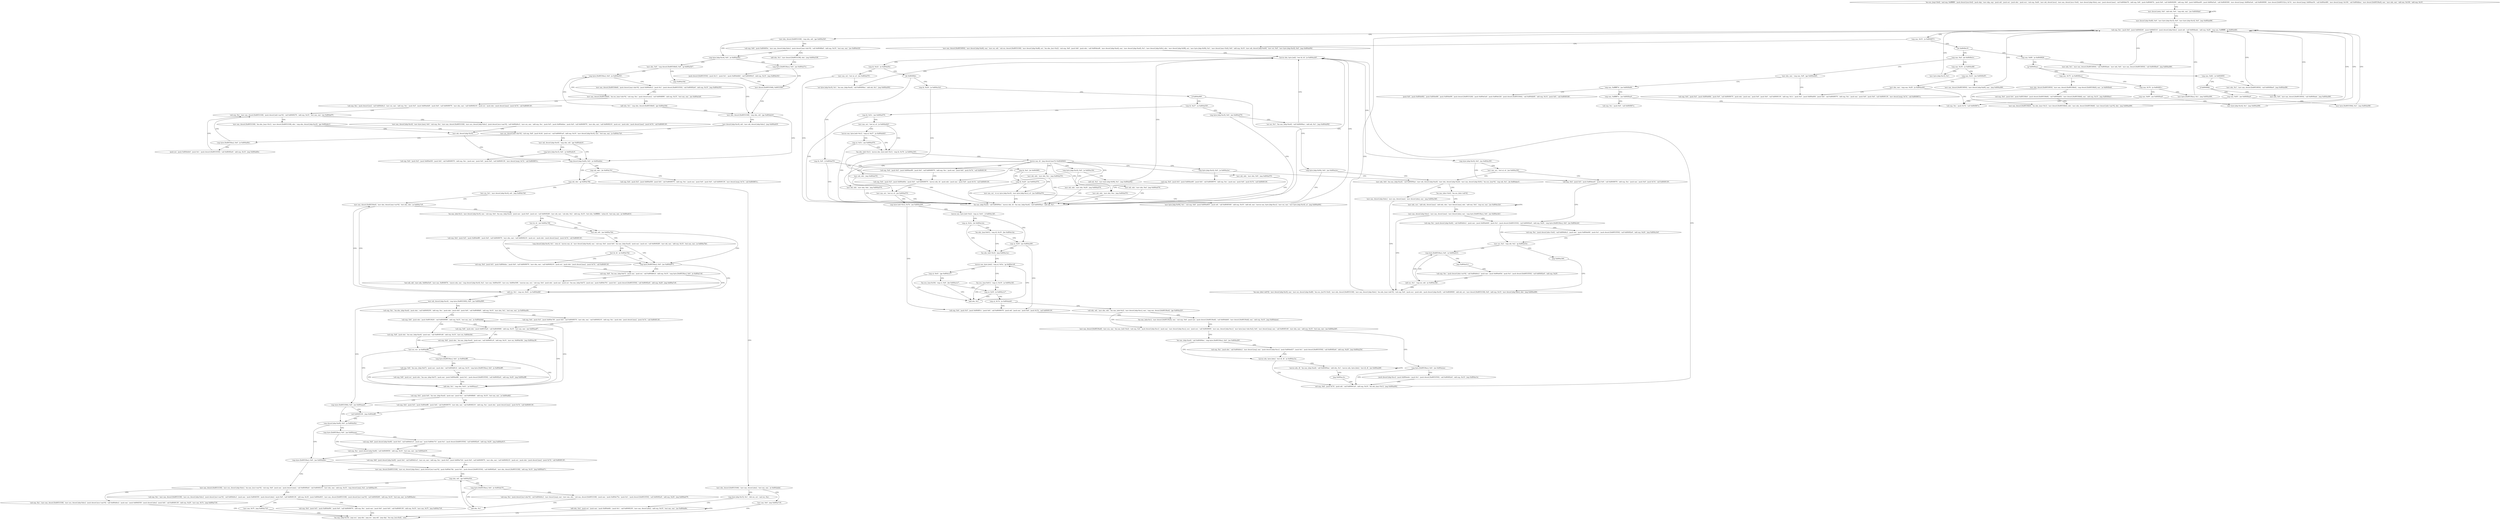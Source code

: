 digraph "func" {
"134520168" [label = "'lea ecx, [esp+0x4]', 'and esp, 0xfffffff0', 'push dword [ecx-0x4]', 'push ebp', 'mov ebp, esp', 'push edi', 'push esi', 'push ebx', 'push ecx', 'sub esp, 0xd4', 'mov edi, dword [ecx]', 'mov eax, dword [ecx+0x4]', 'mov dword [ebp-0xbc], eax', 'push dword [eax]', 'call 0x804bb76', 'add esp, 0x8', 'push 0x804f47b', 'push 0x6', 'call 0x8049290', 'add esp, 0x8', 'push 0x804ee00', 'push 0x804e5a4', 'call 0x8049300', 'mov dword [esp], 0x804e5a4', 'call 0x8049090', 'mov dword [0x805332c], 0x7d', 'mov dword [esp], 0x804ae54', 'call 0x804e480', 'mov dword [esp], 0x104', 'call 0x804dbac', 'mov dword [0x80536a0], eax', 'mov edx, eax', 'add eax, 0x104', 'add esp, 0x10', " ]
"134520303" [label = "'mov dword [edx], 0x0', 'add edx, 0x4', 'cmp edx, eax', 'jne 0x8049def', " ]
"134520316" [label = "'mov dword [ebp-0xd0], 0x0', 'mov byte [ebp-0xc5], 0x0', 'mov byte [ebp-0xc4], 0x0', 'jmp 0x804a496', " ]
"134522006" [label = "'sub esp, 0xc', 'push 0x0', 'push 0x804f240', 'push 0x804f310', 'push dword [ebp-0xbc]', 'push edi', 'call 0x804bade', 'add esp, 0x20', 'cmp eax, 0xffffffff', 'je 0x804a4fd', " ]
"134522109" [label = "'mov ebx, dword [0x8053338]', 'cmp ebx, edi', 'jge 0x804a52f', " ]
"134522041" [label = "'cmp eax, 0x53', 'je 0x8049f73', " ]
"134522159" [label = "'cmp byte [ebp-0xc4], 0x0', 'je 0x804a56a', " ]
"134522119" [label = "'sub esp, 0x8', 'push 0x804f45e', 'mov eax, dword [ebp-0xbc]', 'push dword [eax+ebx*4]', 'call 0x8048fa0', 'add esp, 0x10', 'test eax, eax', 'jne 0x804a52f', " ]
"134520691" [label = "'mov eax, dword [0x8053850]', 'mov dword [ebp-0xd4], eax', 'mov esi, edi', 'sub esi, dword [0x8053338]', 'mov dword [ebp-0xd8], esi', 'lea ebx, [esi+0x2]', 'sub esp, 0x8', 'push 0x8', 'push ebx', 'call 0x804dcd6', 'mov dword [ebp-0xa4], eax', 'mov dword [ebp-0xa0], 0x1', 'mov dword [ebp-0x9c], ebx', 'mov dword [ebp-0x98], esi', 'mov byte [ebp-0x94], 0x1', 'mov dword [eax+0x4], 0x0', 'add esp, 0x10', 'mov edi, dword [ebp-0xd4]', 'mov esi, 0x0', 'mov byte [ebp-0xc0], 0x0', 'jmp 0x804a092', " ]
"134522050" [label = "'jle 0x8049e19', " ]
"134522218" [label = "'mov ebx, 0x0', 'cmp dword [0x80536b0], 0x0', 'jg 0x804a5b7', " ]
"134522168" [label = "'cmp byte [0x80536ac], 0x0', 'jne 0x804a57a', " ]
"134522148" [label = "'add ebx, 0x1', 'mov dword [0x8053338], ebx', 'jmp 0x804a538', " ]
"134520978" [label = "'movzx ebx, byte [edi]', 'test bl, bl', 'je 0x804a2d5', " ]
"134520345" [label = "'cmp eax, 0xd', 'jle 0x8049e3c', " ]
"134522056" [label = "'cmp eax, 0x80', 'je 0x8049f28', " ]
"134522295" [label = "'cmp byte [0x80536ac], 0x0', 'je 0x804a593', " ]
"134522232" [label = "'jmp 0x804a54b', " ]
"134522234" [label = "'push dword [0x8053550]', 'push 0x11', 'push 0x1', 'push 0x804e6b0', 'call 0x80490c0', 'add esp, 0x10', 'jmp 0x804a541', " ]
"134522177" [label = "'mov dword [0x8053548], 0x8053580', " ]
"134521557" [label = "'cmp byte [ebp-0xc0], 0x0', 'jne 0x804a395', " ]
"134520989" [label = "'cmp bl, 0x22', 'je 0x804a04c', " ]
"134520380" [label = "'mov ebx, eax', 'cmp eax, 0x9', 'jge 0x804a449', " ]
"134520350" [label = "'cmp eax, 0x30', 'je 0x804a48f', " ]
"134520616" [label = "'mov edx, 0x1', 'mov eax, dword [0x8053850]', 'call 0x8049ade', 'mov edx, 0x0', 'mov eax, dword [0x8053850]', 'call 0x8049be0', 'jmp 0x804a496', " ]
"134522067" [label = "'jg 0x8049eaa', " ]
"134522259" [label = "'mov eax, dword [0x80536b8]', 'lea esi, [eax+ebx*4]', 'sub esp, 0xc', 'push dword [esi]', 'call 0x8048f90', 'add esp, 0x10', 'test eax, eax', 'jne 0x804a5df', " ]
"134522304" [label = "'mov eax, dword [0x80536b8]', 'push dword [eax+ebx*4]', 'push 0x804e6c2', 'push 0x1', 'push dword [0x8053550]', 'call 0x80492e0', 'add esp, 0x10', 'jmp 0x804a593', " ]
"134522187" [label = "'mov ebx, dword [0x8053338]', 'cmp ebx, edi', 'jge 0x804a6c9', " ]
"134521749" [label = "'sub esp, 0x4', 'push 0x5', 'push 0x804eee0', 'push 0x0', 'call 0x8049070', 'add esp, 0xc', 'push eax', 'push 0x0', 'push 0x7d', 'call 0x8049130', " ]
"134521570" [label = "'mov eax, esi', 'test al, al', 'jne 0x804a395', " ]
"134520908" [label = "'mov eax, esi', 'test al, al', 'jne 0x804a076', " ]
"134520994" [label = "'jle 0x8049fde', " ]
"134521929" [label = "'sub esp, 0x4', 'push 0x5', 'push 0x804e66b', 'push 0x0', 'call 0x8049070', 'push ebx', 'push eax', 'push 0x0', 'push 0x0', 'call 0x8049130', 'add esp, 0x1c', 'push 0x5', 'push 0x804ef04', 'push 0x0', 'call 0x8049070', 'add esp, 0xc', 'push eax', 'push 0x0', 'push 0x0', 'call 0x8049130', 'mov dword [esp], 0x7d', 'call 0x804967a', " ]
"134520391" [label = "'cmp eax, 0xffffff7d', 'jne 0x8049e84', " ]
"134521999" [label = "'mov byte [ebp-0xc5], 0x1', " ]
"134520359" [label = "'cmp eax, 0x43', 'jne 0x8049e95', " ]
"134520490" [label = "'cmp eax, 0x82', 'je 0x8049f5f', " ]
"134522073" [label = "'cmp eax, 0x75', 'je 0x8049ece', " ]
"134522335" [label = "'sub esp, 0xc', 'push dword [esi]', 'call 0x804d4c2', 'mov esi, eax', 'add esp, 0xc', 'push 0x5', 'push 0x804e6d0', 'push 0x0', 'call 0x8049070', 'mov ebx, eax', 'call 0x8049210', 'push esi', 'push ebx', 'push dword [eax]', 'push 0x7d', 'call 0x8049130', " ]
"134522284" [label = "'add ebx, 0x1', 'cmp ebx, dword [0x80536b0]', 'jge 0x804a54b', " ]
"134522569" [label = "'cmp dword [ebp-0xd0], 0x0', 'je 0x804a6da', " ]
"134522201" [label = "'mov dword [ebp-0xc0], edi', 'mov edi, dword [ebp-0xbc]', 'jmp 0x804a63f', " ]
"134522586" [label = "'cmp edi, ebx', 'jg 0x804a78b', " ]
"134522578" [label = "'cmp edi, ebx', 'jle 0x804a761', " ]
"134522431" [label = "'mov esi, dword [edi+ebx*4]', 'sub esp, 0x8', 'push 0x3d', 'push esi', 'call 0x80491a0', 'add esp, 0x10', 'mov dword [ebp-0xc4], eax', 'test eax, eax', 'je 0x804a724', " ]
"134521779" [label = "'sub esp, 0xc', 'push dword [ebp-0xd4]', 'call 0x804d4c2', 'push eax', 'push 0x804e640', 'push 0x1', 'push dword [0x8053550]', 'call 0x80492e0', 'add esp, 0x20', 'cmp byte [0x80536ac], 0x0', 'jne 0x804a3ef', " ]
"134521580" [label = "'mov edx, 0x0', 'lea eax, [ebp-0xa4]', 'call 0x80494ae', 'mov edi, dword [ebp-0xa0]', 'mov ebx, dword [ebp-0xa4]', 'mov eax, dword [ebp-0x9c]', 'lea ecx, [eax*4]', 'cmp edi, 0x1', 'jle 0x804abc5', " ]
"134520950" [label = "'lea eax, [ebp-0xa4]', 'call 0x80494ec', 'movsx edx, bl', 'lea eax, [ebp-0xa4]', 'call 0x80494ae', 'add edi, 0x1', " ]
"134520914" [label = "'xor byte [ebp-0xc0], 0x1', 'lea eax, [ebp-0xa4]', 'call 0x80494ec', 'add edi, 0x1', 'jmp 0x804a092', " ]
"134520798" [label = "'cmp bl, 0x9', 'jl 0x804a076', " ]
"134521000" [label = "'cmp bl, 0x24', 'je 0x804a1b2', " ]
"134520452" [label = "'cmp eax, 0xffffff7e', 'jne 0x8049ea0', " ]
"134520398" [label = "'push 0x0', 'push 0x804e682', 'push 0x804e68f', 'push 0x804e69f', 'push dword [0x8053328]', 'push 0x804e5a0', 'push 0x804e526', 'push dword [0x8053564]', 'call 0x804db0f', 'add esp, 0x14', 'push 0x0', 'call 0x8049180', " ]
"134520469" [label = "'mov ebx, eax', 'cmp eax, 0x20', 'je 0x804a449', " ]
"134520364" [label = "'mov eax, dword [0x8053850]', 'mov dword [ebp-0xd0], eax', 'jmp 0x804a496', " ]
"134520671" [label = "'mov edx, 0x1', 'mov eax, dword [0x8053850]', 'call 0x8049be0', 'jmp 0x804a496', " ]
"134520501" [label = "'jl 0x8049f4b', " ]
"134520526" [label = "'mov ebx, dword [0x8053850]', 'mov eax, dword [0x80536b4]', 'cmp dword [0x80536b0], eax', 'je 0x8049efd', " ]
"134522082" [label = "'cmp eax, 0x76', 'je 0x8049f1c', " ]
"134522382" [label = "'sub esp, 0xc', 'mov eax, dword [0x8053338]', 'push dword [edi+eax*4]', 'call 0x8049270', 'add esp, 0x10', 'test eax, eax', 'jne 0x804a67f', " ]
"134522763" [label = "'mov esi, 0x1', 'mov dword [ebp-0xc4], edi', 'jmp 0x804a7d4', " ]
"134522594" [label = "'mov ebx, dword [0x8053548]', 'mov eax, dword [ebx]', 'test eax, eax', 'je 0x804abbb', " ]
"134522721" [label = "'sub esp, 0x4', 'push 0x5', 'push 0x804ef58', 'push 0x0', 'call 0x8049070', 'add esp, 0xc', 'push eax', 'push 0x0', 'push 0x0', 'call 0x8049130', 'mov dword [esp], 0x7d', 'call 0x804967a', " ]
"134522660" [label = "'mov edi, dword [ebp-0xc0]', 'cmp ebx, edi', 'jge 0x804a6c9', " ]
"134522462" [label = "'cmp byte [0x80536ac], 0x0', 'je 0x804a60e', " ]
"134521839" [label = "'sub esp, 0xc', 'push dword [ebx+0x4]', 'call 0x804d4c2', 'push eax', 'push 0x804e64f', 'push 0x1', 'push dword [0x8053550]', 'call 0x80492e0', 'add esp, 0x20', 'jmp 0x804a3e0', " ]
"134521824" [label = "'mov esi, 0x2', 'cmp edi, 0x2', 'jg 0x804a43e', " ]
"134521918" [label = "'cmp byte [0x80536ac], 0x0', 'je 0x804a433', " ]
"134521834" [label = "'jmp 0x804a346', " ]
"134523845" [label = "'mov eax, dword [ebp-0xbc]', 'mov eax, dword [eax]', 'mov dword [ebx], eax', 'jmp 0x804a346', " ]
"134521630" [label = "'lea eax, [ebx+0x4]', 'lea esi, [ebx+edi*4]', " ]
"134520807" [label = "'cmp bl, 0xd', 'jle 0x8049ff5', " ]
"134521266" [label = "'mov eax, esi', 'test al, al', 'jne 0x804a076', " ]
"134521009" [label = "'jl 0x804a069', " ]
"134520480" [label = "'sub esp, 0xc', 'push 0x7d', 'call 0x804967a', " ]
"134520459" [label = "'sub esp, 0xc', 'push 0x0', 'call 0x804967a', " ]
"134520651" [label = "'mov edx, 0x0', 'mov eax, dword [0x8053850]', 'call 0x8049ade', 'jmp 0x804a496', " ]
"134520507" [label = "'cmp eax, 0x83', 'jne 0x8049ea0', " ]
"134520573" [label = "'sub esp, 0x4', 'push 0x4', 'push 0x80536b4', 'push dword [0x80536b8]', 'call 0x804dd02', 'mov dword [0x80536b8], eax', 'add esp, 0x10', 'jmp 0x8049ee1', " ]
"134520545" [label = "'mov eax, dword [0x80536b0]', 'lea edx, [eax+0x1]', 'mov dword [0x80536b0], edx', 'mov edx, dword [0x80536b8]', 'mov dword [edx+eax*4], ebx', 'jmp 0x804a496', " ]
"134520604" [label = "'mov byte [0x80536ac], 0x1', 'jmp 0x804a496', " ]
"134522091" [label = "'cmp eax, 0x69', 'jne 0x8049ea0', " ]
"134522495" [label = "'mov eax, dword [ebp-0xc4]', 'mov byte [eax], 0x0', 'sub esp, 0xc', 'mov eax, dword [0x8053338]', 'mov ecx, dword [ebp-0xbc]', 'push dword [ecx+eax*4]', 'call 0x804d4c2', 'mov esi, eax', 'add esp, 0xc', 'push 0x5', 'push 0x804e6ee', 'push 0x0', 'call 0x8049070', 'mov ebx, eax', 'call 0x8049210', 'push esi', 'push ebx', 'push dword [eax]', 'push 0x7d', 'call 0x8049130', " ]
"134522563" [label = "'mov edi, dword [ebp-0xc0]', " ]
"134522405" [label = "'mov eax, dword [0x8053338]', 'lea ebx, [eax+0x1]', 'mov dword [0x8053338], ebx', 'cmp ebx, dword [ebp-0xc0]', 'jge 0x804a6c3', " ]
"134522836" [label = "'mov eax, dword [0x80536a0]', 'mov ebx, dword [eax+esi*4]', 'test ebx, ebx', 'je 0x804a7c8', " ]
"134523835" [label = "'mov eax, 0x0', 'jmp 0x804a718', " ]
"134522610" [label = "'cmp byte [ebp-0xc5], 0x1', 'sbb esi, esi', 'and esi, 0xa', " ]
"134522670" [label = "'cmp byte [ebp-0xc5], 0x0', 'je 0x804a6c9', " ]
"134522471" [label = "'push esi', 'push 0x804e6e0', 'push 0x1', 'push dword [0x8053550]', 'call 0x80492e0', 'add esp, 0x10', 'jmp 0x804a60e', " ]
"134521907" [label = "'add esi, 0x1', 'cmp esi, edi', 'je 0x804a346', " ]
"134521927" [label = "'jmp 0x804a412', " ]
"134521670" [label = "'lea eax, [ebx+edi*4]', 'mov dword [ebp-0xc0], eax', 'mov esi, dword [ebp-0xd8]', 'lea ecx, [esi*4+0x4]', 'mov edx, dword [0x8053338]', 'mov eax, dword [ebp-0xbc]', 'lea edx, [eax+edx*4]', 'sub esp, 0x4', 'push ecx', 'push edx', 'push dword [ebp-0xc0]', 'call 0x8049000', 'add edi, esi', 'mov dword [0x8053338], 0x0', 'add esp, 0x10', 'mov dword [ebp-0xbc], ebx', 'jmp 0x804a496', " ]
"134521636" [label = "'mov edx, ecx', 'add edx, dword [eax]', 'add edx, ebx', 'mov dword [eax], edx', 'add eax, 0x4', 'cmp esi, eax', 'jne 0x804a324', " ]
"134520821" [label = "'mov eax, esi', 'or al, byte [ebp-0xc0]', 'mov byte [ebp-0xcc], al', 'jne 0x804a076', " ]
"134520812" [label = "'cmp bl, 0x20', 'jne 0x804a076', " ]
"134521276" [label = "'cmp byte [edi+0x1], 0x7b', 'jne 0x804a209', " ]
"134520937" [label = "'cmp byte [ebp-0x94], 0x0', 'jne 0x804a2ec', " ]
"134521011" [label = "'cmp bl, 0x27', 'je 0x804a030', " ]
"134520514" [label = "'mov byte [0x8053584], 0x1', 'jmp 0x804a496', " ]
"134522100" [label = "'mov byte [ebp-0xc4], 0x1', 'jmp 0x804a496', " ]
"134522824" [label = "'add esi, 0x1', 'cmp esi, 0x41', 'je 0x804a8df', " ]
"134522848" [label = "'lea eax, [ebx-0x1]', 'mov dword [ebp-0xc0], eax', 'sub esp, 0x4', 'lea eax, [ebp-0xa4]', 'push eax', 'push 0x0', 'push esi', 'call 0x80492f0', 'mov edi, eax', 'sub ebx, 0x2', 'add esp, 0x10', 'test ebx, 0xfffffffd', 'setne bl', 'test eax, eax', 'je 0x804a814', " ]
"134522648" [label = "'lea esp, [ebp-0x10]', 'pop ecx', 'pop ebx', 'pop esi', 'pop edi', 'pop ebp', 'lea esp, [ecx-0x4]', 'retn', " ]
"134522622" [label = "'add ebx, 0x4', 'push esi', 'push eax', 'push 0x804e6fc', 'push 0x1', 'call 0x8049230', 'mov eax, dword [ebx]', 'add esp, 0x10', 'test eax, eax', 'jne 0x804a6fe', " ]
"134522679" [label = "'sub esp, 0x4', 'push 0x5', 'push 0x804ef30', 'push 0x0', 'call 0x8049070', 'add esp, 0xc', 'push eax', 'push 0x0', 'push 0x0', 'call 0x8049130', 'mov dword [esp], 0x7d', 'call 0x804967a', " ]
"134521874" [label = "'sub esp, 0xc', 'push dword [ebx+esi*4]', 'call 0x804d4c2', 'push eax', 'push 0x804e65d', 'push 0x1', 'push dword [0x8053550]', 'call 0x80492e0', 'add esp, 0x20', " ]
"134521651" [label = "'mov eax, dword [ebp-0xbc]', 'mov eax, dword [eax]', 'mov dword [ebx], eax', 'cmp byte [0x80536ac], 0x0', 'jne 0x804a3b3', " ]
"134520837" [label = "'mov byte [ebp-0x94], 0x1', 'sub esp, 0x8', 'push 0x804e603', 'push edi', 'call 0x8049340', 'add esp, 0x10', 'add edi, eax', 'movzx eax, byte [ebp-0xcc]', 'mov esi, eax', 'mov byte [ebp-0xc0], al', 'jmp 0x804a092', " ]
"134521353" [label = "'sub esp, 0x4', 'push 0x5', 'push 0x804f01c', 'push 0x0', 'call 0x8049070', 'push edi', 'push eax', 'push 0x0', 'push 0x7d', 'call 0x8049130', " ]
"134521282" [label = "'movzx eax, byte [edi+0x2]', 'cmp al, 0x41', 'jl 0x804a1d6', " ]
"134520880" [label = "'cmp byte [ebp-0xc0], 0x0', 'jne 0x804a076', " ]
"134521020" [label = "'cmp bl, 0x5c', 'jne 0x804a076', " ]
"134523103" [label = "'mov edi, dword [ebp-0xc4]', 'cmp byte [0x8053585], 0x0', 'jne 0x804a999', " ]
"134522900" [label = "'test edi, edi', 'jne 0x804a7bb', " ]
"134522896" [label = "'test bl, bl', 'jne 0x804a798', " ]
"134521381" [label = "'lea eax, [ebx-0x1]', 'mov dword [0x80536a4], eax', 'sub esp, 0x8', 'push eax', 'push dword [0x80536a8]', 'call 0x804dbf4', 'mov dword [0x80536a8], eax', 'add esp, 0x10', 'jmp 0x804abed', " ]
"134521302" [label = "'cmp al, 0x5f', 'jne 0x804a209', " ]
"134521290" [label = "'cmp al, 0x5a', 'jle 0x804a1da', " ]
"134520889" [label = "'xor esi, 0x1', 'lea eax, [ebp-0xa4]', 'call 0x80494ec', 'add edi, 0x1', 'jmp 0x804a092', " ]
"134521025" [label = "'mov eax, esi', 'test al, al', 'je 0x804a0d3', " ]
"134523289" [label = "'sub esp, 0xc', 'lea ebx, [ebp-0xa4]', 'push ebx', 'call 0x8049250', 'add esp, 0xc', 'push ebx', 'push 0x0', 'push 0x0', 'call 0x8048fd0', 'add esp, 0x10', 'mov ebx, 0x1', 'test eax, eax', 'je 0x804aa0b', " ]
"134523122" [label = "'cmp byte [0x8053584], 0x0', 'jne 0x804aae4', " ]
"134522811" [label = "'cmp byte [0x80536ac], 0x0', 'jne 0x804a875', " ]
"134522904" [label = "'cmp dword [ebp-0xc0], 0x1', 'seta al', 'movzx eax, al', 'mov dword [ebp-0xa4], eax', 'sub esp, 0x4', 'push 0x0', 'lea eax, [ebp-0xa4]', 'push eax', 'push esi', 'call 0x80492f0', 'mov edi, eax', 'add esp, 0x10', 'test eax, eax', 'je 0x804a7bb', " ]
"134522776" [label = "'sub esp, 0x4', 'push 0x5', 'push 0x804ef80', 'push 0x0', 'call 0x8049070', 'mov ebx, eax', 'call 0x8049210', 'push esi', 'push ebx', 'push dword [eax]', 'push 0x7d', 'call 0x8049130', " ]
"134523885" [label = "'mov eax, dword [0x80536a8]', 'mov ecx, eax', 'lea eax, [edi+0x2]', 'sub esp, 0x4', 'push dword [ebp-0xcc]', 'push eax', 'mov dword [ebp-0xcc], ecx', 'push ecx', 'call 0x8049000', 'mov eax, dword [ebp-0xcc]', 'mov byte [eax+ebx-0x2], 0x0', 'mov dword [esp], eax', 'call 0x8049140', 'mov ebx, eax', 'add esp, 0x10', 'test eax, eax', 'jne 0x804a249', " ]
"134521417" [label = "'lea eax, [ebp-0xa4]', 'call 0x80494ec', 'cmp byte [0x80536ac], 0x0', 'jne 0x804a285', " ]
"134523949" [label = "'cmp byte [0x80536ac], 0x0', 'jne 0x804a2ae', " ]
"134521306" [label = "'lea edx, [edi+0x3]', 'jmp 0x804a1ea', " ]
"134521294" [label = "'lea edx, [eax-0x61]', 'cmp dl, 0x19', 'jbe 0x804a1da', " ]
"134521043" [label = "'lea edx, [edi+0x1]', 'movzx ebx, byte [edi+0x1]', 'cmp bl, 0x76', 'ja 0x804a193', " ]
"134521031" [label = "'movzx eax, byte [edi+0x1]', 'cmp al, 0x27', 'je 0x804a0d3', " ]
"134523403" [label = "'sub esp, 0x8', 'push ebx', 'push 0x8053620', 'call 0x8049080', 'add esp, 0x10', 'test eax, eax', 'je 0x804a9e6', " ]
"134523329" [label = "'sub esp, 0x4', 'push 0x5', 'push 0x804e7f0', 'push 0x0', 'call 0x8049070', 'mov ebx, eax', 'call 0x8049210', 'add esp, 0xc', 'push ebx', 'push dword [eax]', 'push 0x7d', 'call 0x8049130', " ]
"134523620" [label = "'call 0x8049536', 'jmp 0x804a8ff', " ]
"134523135" [label = "'cmp dword [ebp-0xd0], 0x0', 'je 0x804a92e', " ]
"134522997" [label = "'sub esp, 0x8', 'lea eax, [ebp-0xb7]', 'push eax', 'push esi', 'call 0x804d61d', 'add esp, 0x10', 'cmp byte [0x80536ac], 0x0', 'je 0x804a7c8', " ]
"134522954" [label = "'test bl, bl', 'je 0x804a7bb', " ]
"134521477" [label = "'sub esp, 0xc', 'push ebx', 'call 0x804d4c2', 'mov dword [esp], eax', 'push dword [ebp-0xcc]', 'push 0x804e627', 'push 0x1', 'push dword [0x8053550]', 'call 0x80492e0', 'add esp, 0x20', 'jmp 0x804a25d', " ]
"134521437" [label = "'movzx edx, byte [ebx]', 'test dl, dl', 'je 0x804ac3a', " ]
"134521518" [label = "'push dword [ebp-0xcc]', 'push 0x804eebc', 'push 0x1', 'push dword [0x8053550]', 'call 0x80492e0', 'add esp, 0x10', 'jmp 0x804ac3a', " ]
"134523962" [label = "'sub esp, 0x8', 'push 0x7d', 'push edi', 'call 0x80491a0', 'add esp, 0x10', 'lea edi, [eax+0x1]', 'jmp 0x804a092', " ]
"134521322" [label = "'movzx eax, byte [edx]', 'cmp al, 0x5a', 'jg 0x804a1df', " ]
"134521235" [label = "'sub esp, 0x4', 'push 0x5', 'push 0x804e60a', 'push 0x0', 'call 0x8049070', 'movsx edx, bl', 'push edx', 'push eax', 'push 0x0', 'push 0x7d', 'call 0x8049130', " ]
"134521059" [label = "'movzx eax, bl', 'jmp dword [eax*4+0x804f060]', " ]
"134521039" [label = "'cmp al, 0x5c', 'jne 0x804a076', " ]
"134523366" [label = "'sub esp, 0x8', 'push ebx', 'push 0x80535a0', 'call 0x8049080', 'add esp, 0x10', 'test eax, eax', 'jne 0x804aa87', " ]
"134523424" [label = "'sub esp, 0x8', 'push ebx', 'lea eax, [ebp-0xa4]', 'push eax', 'call 0x80491d0', 'add esp, 0x10', 'mov esi, 0x804e5fd', " ]
"134523182" [label = "'cmp byte [0x80536ac], 0x0', 'jne 0x804ab4e', " ]
"134523144" [label = "'cmp byte [0x80536ac], 0x0', 'jne 0x804aaee', " ]
"134523029" [label = "'test edi, edi', 'mov edx, 0x804e5e0', 'mov eax, 0x804f47b', 'cmove edx, eax', 'cmp dword [ebp-0xc0], 0x2', 'mov eax, 0x804e5f3', 'mov ecx, 0x804e508', 'cmovae eax, ecx', 'sub esp, 0x4', 'push edx', 'push eax', 'push esi', 'lea eax, [ebp-0xb7]', 'push eax', 'push 0x804e701', 'push 0x1', 'push dword [0x8053550]', 'call 0x80492e0', 'add esp, 0x20', 'jmp 0x804a7c8', " ]
"134522962" [label = "'sub esp, 0x4', 'push 0x5', 'push 0x804efac', 'push 0x0', 'call 0x8049070', 'mov ebx, eax', 'call 0x8049210', 'push esi', 'push ebx', 'push dword [eax]', 'push 0x7d', 'call 0x8049130', " ]
"134521448" [label = "'movsx edx, dl', 'lea eax, [ebp-0xa4]', 'call 0x80494ae', 'add ebx, 0x1', 'movzx edx, byte [ebx]', 'test dl, dl', 'jne 0x804a268', " ]
"134521311" [label = "'lea ecx, [eax-0x61]', 'cmp cl, 0x19', 'ja 0x804a1fd', " ]
"134521329" [label = "'cmp al, 0x41', 'jge 0x804a1e7', " ]
"134521069" [label = "'mov edi, edx', 'mov ebx, 0xc', 'jmp 0x804a076', " ]
"134521078" [label = "'cmp byte [ebp-0xc0], 0x0', 'je 0x804a10b', " ]
"134521114" [label = "'cmp byte [ebp-0xc0], 0x0', 'je 0x804a2ec', " ]
"134521157" [label = "'mov edi, edx', 'mov ebx, 0xa', 'jmp 0x804a076', " ]
"134521169" [label = "'mov edi, edx', 'mov ebx, 0xd', 'jmp 0x804a076', " ]
"134521181" [label = "'mov edi, edx', 'mov ebx, 0x9', 'jmp 0x804a076', " ]
"134521193" [label = "'mov edi, edx', 'mov ebx, 0xb', 'jmp 0x804a076', " ]
"134521205" [label = "'sub esp, 0x4', 'push 0x5', 'push 0x804ee90', 'push 0x0', 'call 0x8049070', 'add esp, 0xc', 'push eax', 'push 0x0', 'push 0x7d', 'call 0x8049130', " ]
"134521550" [label = "'mov edi, edx', 'jmp 0x804a076', " ]
"134523527" [label = "'sub esp, 0x8', 'push ebx', 'lea eax, [ebp-0xa4]', 'push eax', 'call 0x80491c0', 'add esp, 0x10', 'mov esi, 0x804e5fb', 'jmp 0x804aa38', " ]
"134523391" [label = "'add ebx, 0x1', 'cmp ebx, 0x41', 'je 0x804aaa1', " ]
"134523448" [label = "'test esi, esi', 'je 0x804a9ff', " ]
"134523553" [label = "'sub esp, 0x4', 'push 0x0', 'lea eax, [ebp-0xa4]', 'push eax', 'push 0x2', 'call 0x8048fd0', 'add esp, 0x10', 'test eax, eax', 'je 0x804a8f2', " ]
"134523726" [label = "'mov eax, dword [0x8053338]', 'mov esi, dword [ebp-0xbc]', 'push dword [esi+eax*4]', 'push 0x804e74b', 'push 0x1', 'push dword [0x8053550]', 'call 0x80492e0', 'mov ebx, dword [0x8053338]', 'add esp, 0x10', 'jmp 0x804ab7c', " ]
"134523195" [label = "'mov eax, dword [0x8053338]', 'mov ecx, dword [ebp-0xbc]', 'lea eax, [ecx+eax*4]', 'sub esp, 0x8', 'push eax', 'push dword [eax]', 'call 0x80490a0', 'call 0x8049210', 'mov ebx, eax', 'add esp, 0x10', 'cmp dword [eax], 0x2', 'je 0x804ac50', " ]
"134523630" [label = "'sub esp, 0x8', 'push dword [ebp-0xd0]', 'push 0x4', 'call 0x804d1e3', 'push eax', 'push 0x804e71f', 'push 0x1', 'push dword [0x8053550]', 'call 0x80492e0', 'add esp, 0x20', 'jmp 0x804a915', " ]
"134523157" [label = "'sub esp, 0xc', 'push dword [ebp-0xd0]', 'call 0x8049050', 'add esp, 0x10', 'test eax, eax', 'jne 0x804ab19', " ]
"134521472" [label = "'jmp 0x804ac3a', " ]
"134521341" [label = "'cmp al, 0x5f', 'je 0x804a1e7', " ]
"134521319" [label = "'add edx, 0x1', " ]
"134521333" [label = "'lea ecx, [eax-0x30]', 'cmp cl, 0x9', 'jbe 0x804a1e7', " ]
"134521099" [label = "'add edi, 0x2', 'mov byte [ebp-0x94], 0x1', 'jmp 0x804a092', " ]
"134521087" [label = "'mov edi, edx', 'mov ebx, 0x20', 'jmp 0x804a076', " ]
"134521127" [label = "'sub esp, 0x4', 'push 0x5', 'push 0x804ee60', 'push 0x0', 'call 0x8049070', 'add esp, 0xc', 'push eax', 'push 0x0', 'push 0x7d', 'call 0x8049130', " ]
"134523452" [label = "'cmp byte [0x80536ac], 0x0', 'je 0x804a9ff', " ]
"134523461" [label = "'sub esp, 0x8', 'lea eax, [ebp-0xb7]', 'push eax', 'push ebx', 'call 0x804d61d', 'add esp, 0x10', 'cmp byte [0x80536ac], 0x0', 'je 0x804a9ff', " ]
"134523583" [label = "'sub esp, 0x4', 'push 0x5', 'push 0x804eff8', 'push 0x0', 'call 0x8049070', 'mov ebx, eax', 'call 0x8049210', 'add esp, 0xc', 'push ebx', 'push dword [eax]', 'push 0x7d', 'call 0x8049130', " ]
"134523772" [label = "'cmp ebx, edi', 'jge 0x804a93b', " ]
"134523984" [label = "'sub esp, 0xc', 'mov eax, dword [0x8053338]', 'mov esi, dword [ebp-0xbc]', 'push dword [esi+eax*4]', 'call 0x804d4c2', 'push eax', 'push 0x804f350', 'push dword [ebx]', 'push 0x0', 'call 0x8049130', 'add esp, 0x18', 'push 0x804e603', 'mov eax, dword [0x8053338]', 'push dword [esi+eax*4]', 'call 0x8049260', 'add esp, 0x10', 'test eax, eax', 'je 0x804acbc', " ]
"134523239" [label = "'sub esp, 0xc', 'mov eax, dword [0x8053338]', 'mov ecx, dword [ebp-0xbc]', 'push dword [ecx+eax*4]', 'call 0x804d4c2', 'push eax', 'push 0x804f350', 'push dword [ebx]', 'push 0x0', 'call 0x8049130', 'add esp, 0x20', 'mov eax, 0x7e', 'jmp 0x804a718', " ]
"134523673" [label = "'sub esp, 0x8', 'push dword [ebp-0xd0]', 'push 0x4', 'call 0x804d1e3', 'mov esi, eax', 'add esp, 0xc', 'push 0x5', 'push 0x804e72d', 'push 0x0', 'call 0x8049070', 'mov ebx, eax', 'call 0x8049210', 'push esi', 'push ebx', 'push dword [eax]', 'push 0x7d', 'call 0x8049130', " ]
"134521345" [label = "'cmp al, 0x7d', 'je 0x804abd4', " ]
"134523489" [label = "'sub esp, 0x8', 'push esi', 'push ebx', 'lea eax, [ebp-0xb7]', 'push eax', 'push 0x804efd8', 'push 0x1', 'push dword [0x8053550]', 'call 0x80492e0', 'add esp, 0x20', 'jmp 0x804a9ff', " ]
"134523780" [label = "'cmp byte [0x80536ac], 0x0', 'je 0x804ab79', " ]
"134524092" [label = "'mov eax, 0x7f', 'jmp 0x804a718', " ]
"134524049" [label = "'sub esp, 0x4', 'push 0x5', 'push 0x804ef04', 'push 0x0', 'call 0x8049070', 'add esp, 0xc', 'push eax', 'push 0x0', 'push 0x0', 'call 0x8049130', 'add esp, 0x10', 'mov eax, 0x7f', 'jmp 0x804a718', " ]
"134523860" [label = "'sub edx, edi', 'mov ebx, edx', 'lea eax, [edx-0x2]', 'mov dword [ebp-0xcc], eax', 'cmp eax, dword [0x80536a4]', 'jge 0x804a225', " ]
"134523769" [label = "'add ebx, 0x1', " ]
"134523789" [label = "'sub esp, 0xc', 'push dword [esi+ebx*4]', 'call 0x804d4c2', 'mov dword [esp], eax', 'mov eax, ebx', 'sub eax, dword [0x8053338]', 'push eax', 'push 0x804e75a', 'push 0x1', 'push dword [0x8053550]', 'call 0x80492e0', 'add esp, 0x20', 'jmp 0x804ab79', " ]
"134520168" -> "134520303" [ label = "CFG" ]
"134520303" -> "134520303" [ label = "CFG" ]
"134520303" -> "134520316" [ label = "CFG" ]
"134520316" -> "134522006" [ label = "CFG" ]
"134522006" -> "134522109" [ label = "CFG" ]
"134522006" -> "134522041" [ label = "CFG" ]
"134522109" -> "134522159" [ label = "CFG" ]
"134522109" -> "134522119" [ label = "CFG" ]
"134522041" -> "134520691" [ label = "CFG" ]
"134522041" -> "134522050" [ label = "CFG" ]
"134522159" -> "134522218" [ label = "CFG" ]
"134522159" -> "134522168" [ label = "CFG" ]
"134522119" -> "134522159" [ label = "CFG" ]
"134522119" -> "134522148" [ label = "CFG" ]
"134520691" -> "134520978" [ label = "CFG" ]
"134522050" -> "134520345" [ label = "CFG" ]
"134522050" -> "134522056" [ label = "CFG" ]
"134522218" -> "134522295" [ label = "CFG" ]
"134522218" -> "134522232" [ label = "CFG" ]
"134522168" -> "134522234" [ label = "CFG" ]
"134522168" -> "134522177" [ label = "CFG" ]
"134522148" -> "134522168" [ label = "CFG" ]
"134520978" -> "134521557" [ label = "CFG" ]
"134520978" -> "134520989" [ label = "CFG" ]
"134520345" -> "134520380" [ label = "CFG" ]
"134520345" -> "134520350" [ label = "CFG" ]
"134522056" -> "134520616" [ label = "CFG" ]
"134522056" -> "134522067" [ label = "CFG" ]
"134522295" -> "134522259" [ label = "CFG" ]
"134522295" -> "134522304" [ label = "CFG" ]
"134522232" -> "134522187" [ label = "CFG" ]
"134522234" -> "134522177" [ label = "CFG" ]
"134522177" -> "134522187" [ label = "CFG" ]
"134521557" -> "134521749" [ label = "CFG" ]
"134521557" -> "134521570" [ label = "CFG" ]
"134520989" -> "134520908" [ label = "CFG" ]
"134520989" -> "134520994" [ label = "CFG" ]
"134520380" -> "134521929" [ label = "CFG" ]
"134520380" -> "134520391" [ label = "CFG" ]
"134520350" -> "134521999" [ label = "CFG" ]
"134520350" -> "134520359" [ label = "CFG" ]
"134520616" -> "134522006" [ label = "CFG" ]
"134522067" -> "134520490" [ label = "CFG" ]
"134522067" -> "134522073" [ label = "CFG" ]
"134522259" -> "134522335" [ label = "CFG" ]
"134522259" -> "134522284" [ label = "CFG" ]
"134522304" -> "134522259" [ label = "CFG" ]
"134522187" -> "134522569" [ label = "CFG" ]
"134522187" -> "134522201" [ label = "CFG" ]
"134521749" -> "134521779" [ label = "CFG" ]
"134521570" -> "134521749" [ label = "CFG" ]
"134521570" -> "134521580" [ label = "CFG" ]
"134520908" -> "134520950" [ label = "CFG" ]
"134520908" -> "134520914" [ label = "CFG" ]
"134520994" -> "134520798" [ label = "CFG" ]
"134520994" -> "134521000" [ label = "CFG" ]
"134520391" -> "134520452" [ label = "CFG" ]
"134520391" -> "134520398" [ label = "CFG" ]
"134521999" -> "134522006" [ label = "CFG" ]
"134520359" -> "134520469" [ label = "CFG" ]
"134520359" -> "134520364" [ label = "CFG" ]
"134520490" -> "134520671" [ label = "CFG" ]
"134520490" -> "134520501" [ label = "CFG" ]
"134522073" -> "134520526" [ label = "CFG" ]
"134522073" -> "134522082" [ label = "CFG" ]
"134522335" -> "134522382" [ label = "CFG" ]
"134522284" -> "134522187" [ label = "CFG" ]
"134522284" -> "134522295" [ label = "CFG" ]
"134522569" -> "134522586" [ label = "CFG" ]
"134522569" -> "134522578" [ label = "CFG" ]
"134522201" -> "134522431" [ label = "CFG" ]
"134522586" -> "134522763" [ label = "CFG" ]
"134522586" -> "134522594" [ label = "CFG" ]
"134522578" -> "134522721" [ label = "CFG" ]
"134522578" -> "134522586" [ label = "CFG" ]
"134522431" -> "134522660" [ label = "CFG" ]
"134522431" -> "134522462" [ label = "CFG" ]
"134521779" -> "134521839" [ label = "CFG" ]
"134521779" -> "134521824" [ label = "CFG" ]
"134521580" -> "134523845" [ label = "CFG" ]
"134521580" -> "134521630" [ label = "CFG" ]
"134520950" -> "134520978" [ label = "CFG" ]
"134520914" -> "134520978" [ label = "CFG" ]
"134520798" -> "134520950" [ label = "CFG" ]
"134520798" -> "134520807" [ label = "CFG" ]
"134521000" -> "134521266" [ label = "CFG" ]
"134521000" -> "134521009" [ label = "CFG" ]
"134520452" -> "134520480" [ label = "CFG" ]
"134520452" -> "134520459" [ label = "CFG" ]
"134520469" -> "134521929" [ label = "CFG" ]
"134520469" -> "134520480" [ label = "CFG" ]
"134520364" -> "134522006" [ label = "CFG" ]
"134520671" -> "134522006" [ label = "CFG" ]
"134520501" -> "134520651" [ label = "CFG" ]
"134520501" -> "134520507" [ label = "CFG" ]
"134520526" -> "134520573" [ label = "CFG" ]
"134520526" -> "134520545" [ label = "CFG" ]
"134522082" -> "134520604" [ label = "CFG" ]
"134522082" -> "134522091" [ label = "CFG" ]
"134522382" -> "134522495" [ label = "CFG" ]
"134522382" -> "134522405" [ label = "CFG" ]
"134522763" -> "134522836" [ label = "CFG" ]
"134522594" -> "134523835" [ label = "CFG" ]
"134522594" -> "134522610" [ label = "CFG" ]
"134522660" -> "134522569" [ label = "CFG" ]
"134522660" -> "134522670" [ label = "CFG" ]
"134522462" -> "134522382" [ label = "CFG" ]
"134522462" -> "134522471" [ label = "CFG" ]
"134521839" -> "134521824" [ label = "CFG" ]
"134521824" -> "134521918" [ label = "CFG" ]
"134521824" -> "134521834" [ label = "CFG" ]
"134521918" -> "134521907" [ label = "CFG" ]
"134521918" -> "134521927" [ label = "CFG" ]
"134521834" -> "134521670" [ label = "CFG" ]
"134523845" -> "134521670" [ label = "CFG" ]
"134521630" -> "134521636" [ label = "CFG" ]
"134520807" -> "134520821" [ label = "CFG" ]
"134520807" -> "134520812" [ label = "CFG" ]
"134521266" -> "134520950" [ label = "CFG" ]
"134521266" -> "134521276" [ label = "CFG" ]
"134521009" -> "134520937" [ label = "CFG" ]
"134521009" -> "134521011" [ label = "CFG" ]
"134520651" -> "134522006" [ label = "CFG" ]
"134520507" -> "134520480" [ label = "CFG" ]
"134520507" -> "134520514" [ label = "CFG" ]
"134520573" -> "134520545" [ label = "CFG" ]
"134520545" -> "134522006" [ label = "CFG" ]
"134520604" -> "134522006" [ label = "CFG" ]
"134522091" -> "134520480" [ label = "CFG" ]
"134522091" -> "134522100" [ label = "CFG" ]
"134522495" -> "134522563" [ label = "CFG" ]
"134522563" -> "134522569" [ label = "CFG" ]
"134522405" -> "134522563" [ label = "CFG" ]
"134522405" -> "134522431" [ label = "CFG" ]
"134522836" -> "134522824" [ label = "CFG" ]
"134522836" -> "134522848" [ label = "CFG" ]
"134523835" -> "134522648" [ label = "CFG" ]
"134522610" -> "134522622" [ label = "CFG" ]
"134522670" -> "134522569" [ label = "CFG" ]
"134522670" -> "134522679" [ label = "CFG" ]
"134522471" -> "134522382" [ label = "CFG" ]
"134521907" -> "134521670" [ label = "CFG" ]
"134521907" -> "134521918" [ label = "CFG" ]
"134521927" -> "134521874" [ label = "CFG" ]
"134521670" -> "134522006" [ label = "CFG" ]
"134521636" -> "134521636" [ label = "CFG" ]
"134521636" -> "134521651" [ label = "CFG" ]
"134520821" -> "134520950" [ label = "CFG" ]
"134520821" -> "134520837" [ label = "CFG" ]
"134520812" -> "134520950" [ label = "CFG" ]
"134520812" -> "134520821" [ label = "CFG" ]
"134521276" -> "134521353" [ label = "CFG" ]
"134521276" -> "134521282" [ label = "CFG" ]
"134520937" -> "134521580" [ label = "CFG" ]
"134520937" -> "134520950" [ label = "CFG" ]
"134521011" -> "134520880" [ label = "CFG" ]
"134521011" -> "134521020" [ label = "CFG" ]
"134520514" -> "134522006" [ label = "CFG" ]
"134522100" -> "134522006" [ label = "CFG" ]
"134522824" -> "134523103" [ label = "CFG" ]
"134522824" -> "134522836" [ label = "CFG" ]
"134522848" -> "134522900" [ label = "CFG" ]
"134522848" -> "134522896" [ label = "CFG" ]
"134522622" -> "134522622" [ label = "CFG" ]
"134522622" -> "134522648" [ label = "CFG" ]
"134521874" -> "134521907" [ label = "CFG" ]
"134521651" -> "134521779" [ label = "CFG" ]
"134521651" -> "134521670" [ label = "CFG" ]
"134520837" -> "134520978" [ label = "CFG" ]
"134521353" -> "134521381" [ label = "CFG" ]
"134521282" -> "134521302" [ label = "CFG" ]
"134521282" -> "134521290" [ label = "CFG" ]
"134520880" -> "134520950" [ label = "CFG" ]
"134520880" -> "134520889" [ label = "CFG" ]
"134521020" -> "134520950" [ label = "CFG" ]
"134521020" -> "134521025" [ label = "CFG" ]
"134523103" -> "134523289" [ label = "CFG" ]
"134523103" -> "134523122" [ label = "CFG" ]
"134522900" -> "134522811" [ label = "CFG" ]
"134522900" -> "134522904" [ label = "CFG" ]
"134522896" -> "134522776" [ label = "CFG" ]
"134522896" -> "134522900" [ label = "CFG" ]
"134521381" -> "134523885" [ label = "CFG" ]
"134521302" -> "134521353" [ label = "CFG" ]
"134521302" -> "134521306" [ label = "CFG" ]
"134521290" -> "134521306" [ label = "CFG" ]
"134521290" -> "134521294" [ label = "CFG" ]
"134520889" -> "134520978" [ label = "CFG" ]
"134521025" -> "134521043" [ label = "CFG" ]
"134521025" -> "134521031" [ label = "CFG" ]
"134523289" -> "134523403" [ label = "CFG" ]
"134523289" -> "134523329" [ label = "CFG" ]
"134523122" -> "134523620" [ label = "CFG" ]
"134523122" -> "134523135" [ label = "CFG" ]
"134522811" -> "134522997" [ label = "CFG" ]
"134522811" -> "134522824" [ label = "CFG" ]
"134522904" -> "134522811" [ label = "CFG" ]
"134522904" -> "134522954" [ label = "CFG" ]
"134522776" -> "134522811" [ label = "CFG" ]
"134523885" -> "134521417" [ label = "CFG" ]
"134523885" -> "134523949" [ label = "CFG" ]
"134521417" -> "134521477" [ label = "CFG" ]
"134521417" -> "134521437" [ label = "CFG" ]
"134523949" -> "134521518" [ label = "CFG" ]
"134523949" -> "134523962" [ label = "CFG" ]
"134521306" -> "134521322" [ label = "CFG" ]
"134521294" -> "134521306" [ label = "CFG" ]
"134521294" -> "134521302" [ label = "CFG" ]
"134521043" -> "134521235" [ label = "CFG" ]
"134521043" -> "134521059" [ label = "CFG" ]
"134521031" -> "134521043" [ label = "CFG" ]
"134521031" -> "134521039" [ label = "CFG" ]
"134523403" -> "134523366" [ label = "CFG" ]
"134523403" -> "134523424" [ label = "CFG" ]
"134523329" -> "134523366" [ label = "CFG" ]
"134523620" -> "134523135" [ label = "CFG" ]
"134523135" -> "134523182" [ label = "CFG" ]
"134523135" -> "134523144" [ label = "CFG" ]
"134522997" -> "134522824" [ label = "CFG" ]
"134522997" -> "134523029" [ label = "CFG" ]
"134522954" -> "134522811" [ label = "CFG" ]
"134522954" -> "134522962" [ label = "CFG" ]
"134521477" -> "134521437" [ label = "CFG" ]
"134521437" -> "134523962" [ label = "CFG" ]
"134521437" -> "134521448" [ label = "CFG" ]
"134521518" -> "134523962" [ label = "CFG" ]
"134523962" -> "134520978" [ label = "CFG" ]
"134521322" -> "134521311" [ label = "CFG" ]
"134521322" -> "134521329" [ label = "CFG" ]
"134521235" -> "134521266" [ label = "CFG" ]
"134521059" -> "134521069" [ label = "CFG" ]
"134521059" -> "134521078" [ label = "CFG" ]
"134521059" -> "134521114" [ label = "CFG" ]
"134521059" -> "134521157" [ label = "CFG" ]
"134521059" -> "134521169" [ label = "CFG" ]
"134521059" -> "134521181" [ label = "CFG" ]
"134521059" -> "134521193" [ label = "CFG" ]
"134521059" -> "134521205" [ label = "CFG" ]
"134521059" -> "134521235" [ label = "CFG" ]
"134521059" -> "134521550" [ label = "CFG" ]
"134521039" -> "134520950" [ label = "CFG" ]
"134521039" -> "134521043" [ label = "CFG" ]
"134523366" -> "134523527" [ label = "CFG" ]
"134523366" -> "134523391" [ label = "CFG" ]
"134523424" -> "134523448" [ label = "CFG" ]
"134523182" -> "134523726" [ label = "CFG" ]
"134523182" -> "134523195" [ label = "CFG" ]
"134523144" -> "134523630" [ label = "CFG" ]
"134523144" -> "134523157" [ label = "CFG" ]
"134523029" -> "134522824" [ label = "CFG" ]
"134522962" -> "134522997" [ label = "CFG" ]
"134521448" -> "134521448" [ label = "CFG" ]
"134521448" -> "134521472" [ label = "CFG" ]
"134521311" -> "134521341" [ label = "CFG" ]
"134521311" -> "134521319" [ label = "CFG" ]
"134521329" -> "134521319" [ label = "CFG" ]
"134521329" -> "134521333" [ label = "CFG" ]
"134521069" -> "134520950" [ label = "CFG" ]
"134521078" -> "134521099" [ label = "CFG" ]
"134521078" -> "134521087" [ label = "CFG" ]
"134521114" -> "134521580" [ label = "CFG" ]
"134521114" -> "134521127" [ label = "CFG" ]
"134521157" -> "134520950" [ label = "CFG" ]
"134521169" -> "134520950" [ label = "CFG" ]
"134521181" -> "134520950" [ label = "CFG" ]
"134521193" -> "134520950" [ label = "CFG" ]
"134521205" -> "134521235" [ label = "CFG" ]
"134521550" -> "134520950" [ label = "CFG" ]
"134523527" -> "134523448" [ label = "CFG" ]
"134523391" -> "134523553" [ label = "CFG" ]
"134523391" -> "134523403" [ label = "CFG" ]
"134523448" -> "134523391" [ label = "CFG" ]
"134523448" -> "134523452" [ label = "CFG" ]
"134523553" -> "134523122" [ label = "CFG" ]
"134523553" -> "134523583" [ label = "CFG" ]
"134523726" -> "134523772" [ label = "CFG" ]
"134523195" -> "134523984" [ label = "CFG" ]
"134523195" -> "134523239" [ label = "CFG" ]
"134523630" -> "134523157" [ label = "CFG" ]
"134523157" -> "134523673" [ label = "CFG" ]
"134523157" -> "134523182" [ label = "CFG" ]
"134521472" -> "134523962" [ label = "CFG" ]
"134521341" -> "134521319" [ label = "CFG" ]
"134521341" -> "134521345" [ label = "CFG" ]
"134521319" -> "134521322" [ label = "CFG" ]
"134521333" -> "134521319" [ label = "CFG" ]
"134521333" -> "134521341" [ label = "CFG" ]
"134521099" -> "134520978" [ label = "CFG" ]
"134521087" -> "134520950" [ label = "CFG" ]
"134521127" -> "134521157" [ label = "CFG" ]
"134523452" -> "134523391" [ label = "CFG" ]
"134523452" -> "134523461" [ label = "CFG" ]
"134523461" -> "134523391" [ label = "CFG" ]
"134523461" -> "134523489" [ label = "CFG" ]
"134523583" -> "134523620" [ label = "CFG" ]
"134523772" -> "134523195" [ label = "CFG" ]
"134523772" -> "134523780" [ label = "CFG" ]
"134523984" -> "134524092" [ label = "CFG" ]
"134523984" -> "134524049" [ label = "CFG" ]
"134523239" -> "134522648" [ label = "CFG" ]
"134523673" -> "134523726" [ label = "CFG" ]
"134521345" -> "134523860" [ label = "CFG" ]
"134521345" -> "134521353" [ label = "CFG" ]
"134523489" -> "134523391" [ label = "CFG" ]
"134523780" -> "134523769" [ label = "CFG" ]
"134523780" -> "134523789" [ label = "CFG" ]
"134524092" -> "134522648" [ label = "CFG" ]
"134524049" -> "134522648" [ label = "CFG" ]
"134523860" -> "134521381" [ label = "CFG" ]
"134523860" -> "134523885" [ label = "CFG" ]
"134523769" -> "134523772" [ label = "CFG" ]
"134523789" -> "134523769" [ label = "CFG" ]
}
